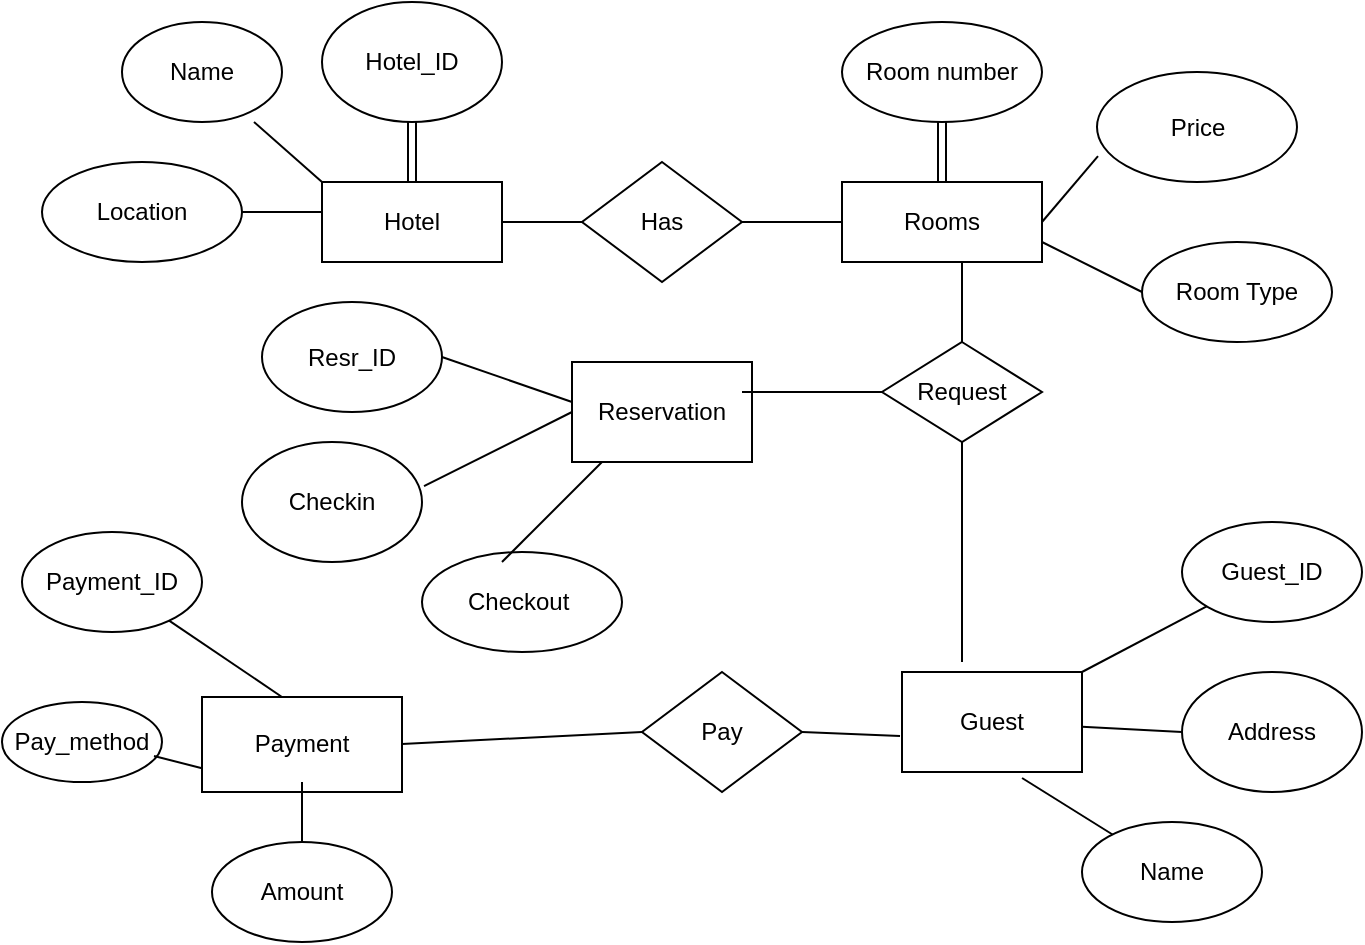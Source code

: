 <mxfile>
    <diagram id="8n8ydRVe4J3WVTvHOLXe" name="Page-1">
        <mxGraphModel dx="839" dy="537" grid="1" gridSize="10" guides="1" tooltips="1" connect="1" arrows="1" fold="1" page="1" pageScale="1" pageWidth="850" pageHeight="1100" math="0" shadow="0">
            <root>
                <mxCell id="0"/>
                <mxCell id="1" parent="0"/>
                <mxCell id="2" value="Hotel" style="rounded=0;whiteSpace=wrap;html=1;" vertex="1" parent="1">
                    <mxGeometry x="170" y="120" width="90" height="40" as="geometry"/>
                </mxCell>
                <mxCell id="3" value="Name" style="ellipse;whiteSpace=wrap;html=1;" vertex="1" parent="1">
                    <mxGeometry x="70" y="40" width="80" height="50" as="geometry"/>
                </mxCell>
                <mxCell id="4" value="Hotel_ID" style="ellipse;whiteSpace=wrap;html=1;" vertex="1" parent="1">
                    <mxGeometry x="170" y="30" width="90" height="60" as="geometry"/>
                </mxCell>
                <mxCell id="5" value="Location" style="ellipse;whiteSpace=wrap;html=1;" vertex="1" parent="1">
                    <mxGeometry x="30" y="110" width="100" height="50" as="geometry"/>
                </mxCell>
                <mxCell id="7" value="" style="endArrow=none;html=1;exitX=1;exitY=0.5;exitDx=0;exitDy=0;entryX=0;entryY=0.375;entryDx=0;entryDy=0;entryPerimeter=0;" edge="1" parent="1" source="5" target="2">
                    <mxGeometry width="50" height="50" relative="1" as="geometry">
                        <mxPoint x="120" y="180" as="sourcePoint"/>
                        <mxPoint x="160" y="135" as="targetPoint"/>
                    </mxGeometry>
                </mxCell>
                <mxCell id="9" value="" style="endArrow=none;html=1;exitX=0.825;exitY=1;exitDx=0;exitDy=0;exitPerimeter=0;entryX=0;entryY=0;entryDx=0;entryDy=0;" edge="1" parent="1" source="3" target="2">
                    <mxGeometry width="50" height="50" relative="1" as="geometry">
                        <mxPoint x="120" y="165" as="sourcePoint"/>
                        <mxPoint x="170" y="115" as="targetPoint"/>
                    </mxGeometry>
                </mxCell>
                <mxCell id="11" value="" style="shape=link;html=1;exitX=0.5;exitY=0;exitDx=0;exitDy=0;" edge="1" parent="1" source="2" target="4">
                    <mxGeometry width="100" relative="1" as="geometry">
                        <mxPoint x="200" y="120" as="sourcePoint"/>
                        <mxPoint x="300" y="120" as="targetPoint"/>
                    </mxGeometry>
                </mxCell>
                <mxCell id="12" value="Has" style="rhombus;whiteSpace=wrap;html=1;" vertex="1" parent="1">
                    <mxGeometry x="300" y="110" width="80" height="60" as="geometry"/>
                </mxCell>
                <mxCell id="13" value="Rooms" style="rounded=0;whiteSpace=wrap;html=1;" vertex="1" parent="1">
                    <mxGeometry x="430" y="120" width="100" height="40" as="geometry"/>
                </mxCell>
                <mxCell id="14" value="" style="endArrow=none;html=1;exitX=1;exitY=0.5;exitDx=0;exitDy=0;entryX=0;entryY=0.5;entryDx=0;entryDy=0;" edge="1" parent="1" source="12" target="13">
                    <mxGeometry width="50" height="50" relative="1" as="geometry">
                        <mxPoint x="380" y="180" as="sourcePoint"/>
                        <mxPoint x="430" y="130" as="targetPoint"/>
                    </mxGeometry>
                </mxCell>
                <mxCell id="15" value="" style="endArrow=none;html=1;exitX=1;exitY=0.5;exitDx=0;exitDy=0;" edge="1" parent="1" source="2">
                    <mxGeometry width="50" height="50" relative="1" as="geometry">
                        <mxPoint x="250" y="190" as="sourcePoint"/>
                        <mxPoint x="300" y="140" as="targetPoint"/>
                    </mxGeometry>
                </mxCell>
                <mxCell id="16" value="Room number" style="ellipse;whiteSpace=wrap;html=1;" vertex="1" parent="1">
                    <mxGeometry x="430" y="40" width="100" height="50" as="geometry"/>
                </mxCell>
                <mxCell id="17" value="Room Type" style="ellipse;whiteSpace=wrap;html=1;" vertex="1" parent="1">
                    <mxGeometry x="580" y="150" width="95" height="50" as="geometry"/>
                </mxCell>
                <mxCell id="18" value="Price" style="ellipse;whiteSpace=wrap;html=1;" vertex="1" parent="1">
                    <mxGeometry x="557.5" y="65" width="100" height="55" as="geometry"/>
                </mxCell>
                <mxCell id="19" value="" style="endArrow=none;html=1;exitX=0;exitY=0.5;exitDx=0;exitDy=0;entryX=1;entryY=0.75;entryDx=0;entryDy=0;" edge="1" parent="1" source="17" target="13">
                    <mxGeometry width="50" height="50" relative="1" as="geometry">
                        <mxPoint x="480" y="180" as="sourcePoint"/>
                        <mxPoint x="540" y="150" as="targetPoint"/>
                    </mxGeometry>
                </mxCell>
                <mxCell id="23" value="" style="endArrow=none;html=1;exitX=1;exitY=0.5;exitDx=0;exitDy=0;entryX=0.005;entryY=0.764;entryDx=0;entryDy=0;entryPerimeter=0;" edge="1" parent="1" source="13" target="18">
                    <mxGeometry width="50" height="50" relative="1" as="geometry">
                        <mxPoint x="520" y="180" as="sourcePoint"/>
                        <mxPoint x="570" y="140" as="targetPoint"/>
                    </mxGeometry>
                </mxCell>
                <mxCell id="26" value="" style="shape=link;html=1;entryX=0.5;entryY=0;entryDx=0;entryDy=0;" edge="1" parent="1" target="13">
                    <mxGeometry width="100" relative="1" as="geometry">
                        <mxPoint x="480" y="120" as="sourcePoint"/>
                        <mxPoint x="450" y="280" as="targetPoint"/>
                        <Array as="points">
                            <mxPoint x="480" y="90"/>
                        </Array>
                    </mxGeometry>
                </mxCell>
                <mxCell id="27" value="" style="shape=link;html=1;entryX=0.5;entryY=1;entryDx=0;entryDy=0;" edge="1" parent="1" target="16">
                    <mxGeometry width="100" relative="1" as="geometry">
                        <mxPoint x="480" y="120" as="sourcePoint"/>
                        <mxPoint x="520" y="109" as="targetPoint"/>
                    </mxGeometry>
                </mxCell>
                <mxCell id="28" value="Guest" style="rounded=0;whiteSpace=wrap;html=1;" vertex="1" parent="1">
                    <mxGeometry x="460" y="365" width="90" height="50" as="geometry"/>
                </mxCell>
                <mxCell id="29" value="Guest_ID" style="ellipse;whiteSpace=wrap;html=1;" vertex="1" parent="1">
                    <mxGeometry x="600" y="290" width="90" height="50" as="geometry"/>
                </mxCell>
                <mxCell id="30" value="Name" style="ellipse;whiteSpace=wrap;html=1;" vertex="1" parent="1">
                    <mxGeometry x="550" y="440" width="90" height="50" as="geometry"/>
                </mxCell>
                <mxCell id="31" value="Address" style="ellipse;whiteSpace=wrap;html=1;" vertex="1" parent="1">
                    <mxGeometry x="600" y="365" width="90" height="60" as="geometry"/>
                </mxCell>
                <mxCell id="32" value="" style="endArrow=none;html=1;entryX=1;entryY=0;entryDx=0;entryDy=0;" edge="1" parent="1" source="29" target="28">
                    <mxGeometry width="50" height="50" relative="1" as="geometry">
                        <mxPoint x="120" y="260" as="sourcePoint"/>
                        <mxPoint x="540" y="290" as="targetPoint"/>
                    </mxGeometry>
                </mxCell>
                <mxCell id="33" value="" style="endArrow=none;html=1;entryX=0.667;entryY=1.06;entryDx=0;entryDy=0;entryPerimeter=0;" edge="1" parent="1" source="30" target="28">
                    <mxGeometry width="50" height="50" relative="1" as="geometry">
                        <mxPoint x="120" y="290" as="sourcePoint"/>
                        <mxPoint x="170" y="240" as="targetPoint"/>
                    </mxGeometry>
                </mxCell>
                <mxCell id="34" value="" style="endArrow=none;html=1;exitX=0;exitY=0.5;exitDx=0;exitDy=0;" edge="1" parent="1" source="31" target="28">
                    <mxGeometry width="50" height="50" relative="1" as="geometry">
                        <mxPoint x="490" y="350" as="sourcePoint"/>
                        <mxPoint x="520" y="320" as="targetPoint"/>
                    </mxGeometry>
                </mxCell>
                <mxCell id="35" value="Request" style="rhombus;whiteSpace=wrap;html=1;" vertex="1" parent="1">
                    <mxGeometry x="450" y="200" width="80" height="50" as="geometry"/>
                </mxCell>
                <mxCell id="36" value="" style="endArrow=none;html=1;" edge="1" parent="1" source="35">
                    <mxGeometry width="50" height="50" relative="1" as="geometry">
                        <mxPoint x="440" y="210" as="sourcePoint"/>
                        <mxPoint x="490" y="160" as="targetPoint"/>
                    </mxGeometry>
                </mxCell>
                <mxCell id="37" value="" style="endArrow=none;html=1;entryX=0.5;entryY=1;entryDx=0;entryDy=0;" edge="1" parent="1" target="35">
                    <mxGeometry width="50" height="50" relative="1" as="geometry">
                        <mxPoint x="490" y="360" as="sourcePoint"/>
                        <mxPoint x="490" y="250" as="targetPoint"/>
                    </mxGeometry>
                </mxCell>
                <mxCell id="39" value="Payment" style="rounded=0;whiteSpace=wrap;html=1;" vertex="1" parent="1">
                    <mxGeometry x="110" y="377.5" width="100" height="47.5" as="geometry"/>
                </mxCell>
                <mxCell id="40" value="Pay" style="rhombus;whiteSpace=wrap;html=1;" vertex="1" parent="1">
                    <mxGeometry x="330" y="365" width="80" height="60" as="geometry"/>
                </mxCell>
                <mxCell id="41" value="" style="endArrow=none;html=1;exitX=1;exitY=0.5;exitDx=0;exitDy=0;entryX=-0.011;entryY=0.64;entryDx=0;entryDy=0;entryPerimeter=0;" edge="1" parent="1" source="40" target="28">
                    <mxGeometry width="50" height="50" relative="1" as="geometry">
                        <mxPoint x="400" y="340" as="sourcePoint"/>
                        <mxPoint x="450" y="290" as="targetPoint"/>
                    </mxGeometry>
                </mxCell>
                <mxCell id="42" value="" style="endArrow=none;html=1;entryX=0;entryY=0.5;entryDx=0;entryDy=0;" edge="1" parent="1" target="40">
                    <mxGeometry width="50" height="50" relative="1" as="geometry">
                        <mxPoint x="210" y="401" as="sourcePoint"/>
                        <mxPoint x="330" y="401" as="targetPoint"/>
                    </mxGeometry>
                </mxCell>
                <mxCell id="43" value="Payment_ID" style="ellipse;whiteSpace=wrap;html=1;" vertex="1" parent="1">
                    <mxGeometry x="20" y="295" width="90" height="50" as="geometry"/>
                </mxCell>
                <mxCell id="44" value="Pay_method" style="ellipse;whiteSpace=wrap;html=1;" vertex="1" parent="1">
                    <mxGeometry x="10" y="380" width="80" height="40" as="geometry"/>
                </mxCell>
                <mxCell id="45" value="Amount" style="ellipse;whiteSpace=wrap;html=1;" vertex="1" parent="1">
                    <mxGeometry x="115" y="450" width="90" height="50" as="geometry"/>
                </mxCell>
                <mxCell id="46" value="" style="endArrow=none;html=1;exitX=0.4;exitY=0;exitDx=0;exitDy=0;exitPerimeter=0;" edge="1" parent="1" source="39" target="43">
                    <mxGeometry width="50" height="50" relative="1" as="geometry">
                        <mxPoint x="120" y="300" as="sourcePoint"/>
                        <mxPoint x="170" y="250" as="targetPoint"/>
                        <Array as="points"/>
                    </mxGeometry>
                </mxCell>
                <mxCell id="47" value="" style="endArrow=none;html=1;exitX=0.95;exitY=0.675;exitDx=0;exitDy=0;exitPerimeter=0;entryX=0;entryY=0.75;entryDx=0;entryDy=0;" edge="1" parent="1" source="44" target="39">
                    <mxGeometry width="50" height="50" relative="1" as="geometry">
                        <mxPoint x="80" y="350" as="sourcePoint"/>
                        <mxPoint x="130" y="300" as="targetPoint"/>
                    </mxGeometry>
                </mxCell>
                <mxCell id="48" value="" style="endArrow=none;html=1;exitX=0.5;exitY=0;exitDx=0;exitDy=0;" edge="1" parent="1" source="45">
                    <mxGeometry width="50" height="50" relative="1" as="geometry">
                        <mxPoint x="120" y="375" as="sourcePoint"/>
                        <mxPoint x="160" y="420" as="targetPoint"/>
                    </mxGeometry>
                </mxCell>
                <mxCell id="49" value="Reservation" style="rounded=0;whiteSpace=wrap;html=1;" vertex="1" parent="1">
                    <mxGeometry x="295" y="210" width="90" height="50" as="geometry"/>
                </mxCell>
                <mxCell id="50" value="Resr_ID" style="ellipse;whiteSpace=wrap;html=1;" vertex="1" parent="1">
                    <mxGeometry x="140" y="180" width="90" height="55" as="geometry"/>
                </mxCell>
                <mxCell id="51" value="Checkin" style="ellipse;whiteSpace=wrap;html=1;" vertex="1" parent="1">
                    <mxGeometry x="130" y="250" width="90" height="60" as="geometry"/>
                </mxCell>
                <mxCell id="52" value="Checkout&amp;nbsp;" style="ellipse;whiteSpace=wrap;html=1;" vertex="1" parent="1">
                    <mxGeometry x="220" y="305" width="100" height="50" as="geometry"/>
                </mxCell>
                <mxCell id="54" value="" style="endArrow=none;html=1;entryX=0;entryY=0.5;entryDx=0;entryDy=0;" edge="1" parent="1" target="35">
                    <mxGeometry width="50" height="50" relative="1" as="geometry">
                        <mxPoint x="380" y="225" as="sourcePoint"/>
                        <mxPoint x="430" y="260" as="targetPoint"/>
                    </mxGeometry>
                </mxCell>
                <mxCell id="55" value="" style="endArrow=none;html=1;exitX=1;exitY=0.5;exitDx=0;exitDy=0;" edge="1" parent="1" source="50">
                    <mxGeometry width="50" height="50" relative="1" as="geometry">
                        <mxPoint x="245" y="280" as="sourcePoint"/>
                        <mxPoint x="295" y="230" as="targetPoint"/>
                    </mxGeometry>
                </mxCell>
                <mxCell id="56" value="" style="endArrow=none;html=1;exitX=1.011;exitY=0.367;exitDx=0;exitDy=0;exitPerimeter=0;" edge="1" parent="1" source="51">
                    <mxGeometry width="50" height="50" relative="1" as="geometry">
                        <mxPoint x="245" y="285" as="sourcePoint"/>
                        <mxPoint x="295" y="235" as="targetPoint"/>
                    </mxGeometry>
                </mxCell>
                <mxCell id="57" value="" style="endArrow=none;html=1;" edge="1" parent="1">
                    <mxGeometry width="50" height="50" relative="1" as="geometry">
                        <mxPoint x="260" y="310" as="sourcePoint"/>
                        <mxPoint x="310" y="260" as="targetPoint"/>
                    </mxGeometry>
                </mxCell>
            </root>
        </mxGraphModel>
    </diagram>
</mxfile>